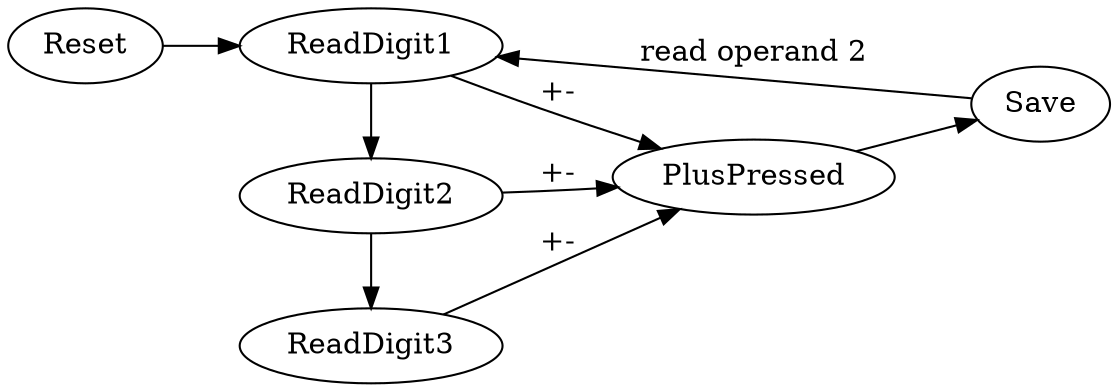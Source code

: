 digraph{
    rankdir=LR
    { rank=same; ReadDigit1; ReadDigit2; ReadDigit3 };
    
    Reset
    ReadDigit1
    ReadDigit2
    ReadDigit3
    PlusPressed

    Reset->ReadDigit1
    ReadDigit1->ReadDigit2
    ReadDigit2->ReadDigit3
    ReadDigit1->PlusPressed [label="+-"]
    ReadDigit2->PlusPressed [label="+-"]
    ReadDigit3->PlusPressed [label="+-"]
    PlusPressed->Save
    Save->ReadDigit1 [label="read operand 2"]

}
